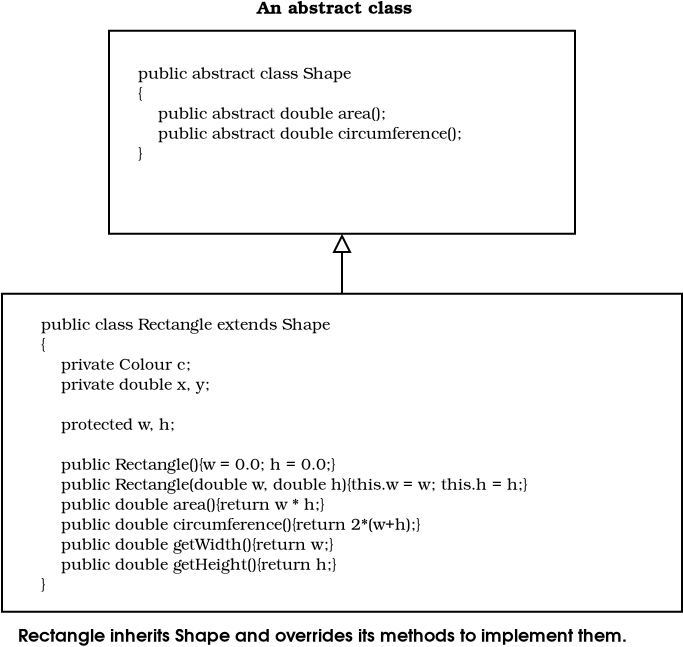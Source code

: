 <?xml version="1.0" encoding="UTF-8"?>
<dia:diagram xmlns:dia="http://www.lysator.liu.se/~alla/dia/"><dia:layer name="Background" visible="true"><dia:object type="Standard - Box" version="0" id="O0"><dia:attribute name="obj_pos"><dia:point val="4,17.3"/></dia:attribute><dia:attribute name="obj_bb"><dia:rectangle val="3.95,17.25;38.05,33.25"/></dia:attribute><dia:attribute name="elem_corner"><dia:point val="4,17.3"/></dia:attribute><dia:attribute name="elem_width"><dia:real val="34"/></dia:attribute><dia:attribute name="elem_height"><dia:real val="15.9"/></dia:attribute><dia:attribute name="show_background"><dia:boolean val="true"/></dia:attribute></dia:object><dia:object type="Standard - Text" version="0" id="O1"><dia:attribute name="obj_pos"><dia:point val="16.75,3.3"/></dia:attribute><dia:attribute name="obj_bb"><dia:rectangle val="16.75,2.37;25.222,3.62"/></dia:attribute><dia:attribute name="text"><dia:composite type="text"><dia:attribute name="string"><dia:string>#An abstract class#</dia:string></dia:attribute><dia:attribute name="font"><dia:font name="Bookman-Demi"/></dia:attribute><dia:attribute name="height"><dia:real val="1.1"/></dia:attribute><dia:attribute name="pos"><dia:point val="16.75,3.3"/></dia:attribute><dia:attribute name="color"><dia:color val="#000000"/></dia:attribute><dia:attribute name="alignment"><dia:enum val="0"/></dia:attribute></dia:composite></dia:attribute></dia:object><dia:object type="Standard - Text" version="0" id="O2"><dia:attribute name="obj_pos"><dia:point val="5.95,19.1"/></dia:attribute><dia:attribute name="obj_bb"><dia:rectangle val="5.95,18.25;32.939,33.4"/></dia:attribute><dia:attribute name="text"><dia:composite type="text"><dia:attribute name="string"><dia:string>#public class Rectangle extends Shape
{
    private Colour c;
    private double x, y;

    protected w, h;

    public Rectangle(){w = 0.0; h = 0.0;}
    public Rectangle(double w, double h){this.w = w; this.h = h;}
    public double area(){return w * h;}
    public double circumference(){return 2*(w+h);}
    public double getWidth(){return w;}
    public double getHeight(){return h;}
}
#</dia:string></dia:attribute><dia:attribute name="font"><dia:font name="Bookman-Light"/></dia:attribute><dia:attribute name="height"><dia:real val="1"/></dia:attribute><dia:attribute name="pos"><dia:point val="5.95,19.1"/></dia:attribute><dia:attribute name="color"><dia:color val="#000000"/></dia:attribute><dia:attribute name="alignment"><dia:enum val="0"/></dia:attribute></dia:composite></dia:attribute></dia:object><dia:object type="Standard - Text" version="0" id="O3"><dia:attribute name="obj_pos"><dia:point val="4.8,34.7"/></dia:attribute><dia:attribute name="obj_bb"><dia:rectangle val="4.8,33.77;40.025,35.02"/></dia:attribute><dia:attribute name="text"><dia:composite type="text"><dia:attribute name="string"><dia:string>#Rectangle inherits Shape and overrides its methods to implement them. #</dia:string></dia:attribute><dia:attribute name="font"><dia:font name="AvantGarde-Demi"/></dia:attribute><dia:attribute name="height"><dia:real val="1.1"/></dia:attribute><dia:attribute name="pos"><dia:point val="4.8,34.7"/></dia:attribute><dia:attribute name="color"><dia:color val="#000000"/></dia:attribute><dia:attribute name="alignment"><dia:enum val="0"/></dia:attribute></dia:composite></dia:attribute></dia:object><dia:object type="Standard - Box" version="0" id="O4"><dia:attribute name="obj_pos"><dia:point val="9.35,4.15"/></dia:attribute><dia:attribute name="obj_bb"><dia:rectangle val="9.3,4.1;32.7,14.35"/></dia:attribute><dia:attribute name="elem_corner"><dia:point val="9.35,4.15"/></dia:attribute><dia:attribute name="elem_width"><dia:real val="23.3"/></dia:attribute><dia:attribute name="elem_height"><dia:real val="10.15"/></dia:attribute><dia:attribute name="show_background"><dia:boolean val="true"/></dia:attribute></dia:object><dia:object type="Standard - Text" version="0" id="O5"><dia:attribute name="obj_pos"><dia:point val="10.8,6.55"/></dia:attribute><dia:attribute name="obj_bb"><dia:rectangle val="10.8,5.7;28.824,11.85"/></dia:attribute><dia:attribute name="text"><dia:composite type="text"><dia:attribute name="string"><dia:string>#public abstract class Shape 
{
    public abstract double area();
    public abstract double circumference();
}
    #</dia:string></dia:attribute><dia:attribute name="font"><dia:font name="Bookman-Light"/></dia:attribute><dia:attribute name="height"><dia:real val="1"/></dia:attribute><dia:attribute name="pos"><dia:point val="10.8,6.55"/></dia:attribute><dia:attribute name="color"><dia:color val="#000000"/></dia:attribute><dia:attribute name="alignment"><dia:enum val="0"/></dia:attribute></dia:composite></dia:attribute></dia:object><dia:object type="UML - Generalization" version="0" id="O6"><dia:attribute name="obj_pos"><dia:point val="21,14.3"/></dia:attribute><dia:attribute name="obj_bb"><dia:rectangle val="20.15,14.25;21.85,17.4"/></dia:attribute><dia:attribute name="orth_points"><dia:point val="21,14.3"/><dia:point val="21,16.6"/><dia:point val="21,16.6"/><dia:point val="21,17.3"/></dia:attribute><dia:attribute name="orth_orient"><dia:enum val="1"/><dia:enum val="0"/><dia:enum val="1"/></dia:attribute><dia:attribute name="name"><dia:string/></dia:attribute><dia:attribute name="stereotype"><dia:string/></dia:attribute><dia:connections><dia:connection handle="0" to="O4" connection="6"/><dia:connection handle="1" to="O0" connection="1"/></dia:connections></dia:object></dia:layer></dia:diagram>
